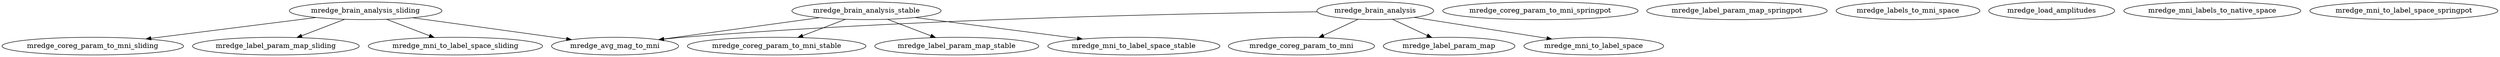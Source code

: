 /* Created by mdot for Matlab */
digraph m2html {
  mredge_brain_analysis -> mredge_avg_mag_to_mni;
  mredge_brain_analysis -> mredge_coreg_param_to_mni;
  mredge_brain_analysis -> mredge_label_param_map;
  mredge_brain_analysis -> mredge_mni_to_label_space;
  mredge_brain_analysis_sliding -> mredge_avg_mag_to_mni;
  mredge_brain_analysis_sliding -> mredge_coreg_param_to_mni_sliding;
  mredge_brain_analysis_sliding -> mredge_label_param_map_sliding;
  mredge_brain_analysis_sliding -> mredge_mni_to_label_space_sliding;
  mredge_brain_analysis_stable -> mredge_avg_mag_to_mni;
  mredge_brain_analysis_stable -> mredge_coreg_param_to_mni_stable;
  mredge_brain_analysis_stable -> mredge_label_param_map_stable;
  mredge_brain_analysis_stable -> mredge_mni_to_label_space_stable;

  mredge_avg_mag_to_mni [URL="mredge_avg_mag_to_mni.html"];
  mredge_brain_analysis [URL="mredge_brain_analysis.html"];
  mredge_brain_analysis_sliding [URL="mredge_brain_analysis_sliding.html"];
  mredge_brain_analysis_stable [URL="mredge_brain_analysis_stable.html"];
  mredge_coreg_param_to_mni [URL="mredge_coreg_param_to_mni.html"];
  mredge_coreg_param_to_mni_sliding [URL="mredge_coreg_param_to_mni_sliding.html"];
  mredge_coreg_param_to_mni_springpot [URL="mredge_coreg_param_to_mni_springpot.html"];
  mredge_coreg_param_to_mni_stable [URL="mredge_coreg_param_to_mni_stable.html"];
  mredge_label_param_map [URL="mredge_label_param_map.html"];
  mredge_label_param_map_sliding [URL="mredge_label_param_map_sliding.html"];
  mredge_label_param_map_springpot [URL="mredge_label_param_map_springpot.html"];
  mredge_label_param_map_stable [URL="mredge_label_param_map_stable.html"];
  mredge_labels_to_mni_space [URL="mredge_labels_to_mni_space.html"];
  mredge_load_amplitudes [URL="mredge_load_amplitudes.html"];
  mredge_mni_labels_to_native_space [URL="mredge_mni_labels_to_native_space.html"];
  mredge_mni_to_label_space [URL="mredge_mni_to_label_space.html"];
  mredge_mni_to_label_space_sliding [URL="mredge_mni_to_label_space_sliding.html"];
  mredge_mni_to_label_space_springpot [URL="mredge_mni_to_label_space_springpot.html"];
  mredge_mni_to_label_space_stable [URL="mredge_mni_to_label_space_stable.html"];
}